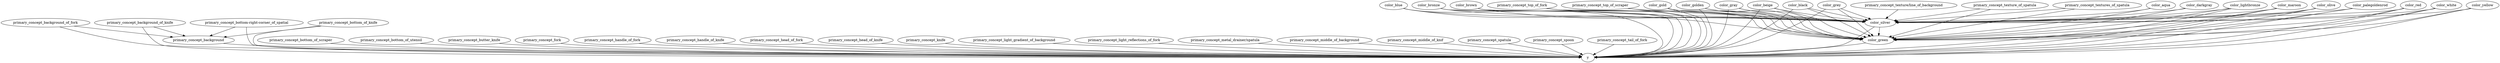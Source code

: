 strict digraph  {
primary_concept_background;
y;
primary_concept_background_of_fork;
primary_concept_background_of_knife;
"primary_concept_bottom-right-corner_of_spatial";
primary_concept_bottom_of_knife;
primary_concept_bottom_of_scraper;
primary_concept_bottom_of_utensil;
primary_concept_butter_knife;
primary_concept_fork;
primary_concept_handle_of_fork;
primary_concept_handle_of_knife;
primary_concept_head_of_fork;
primary_concept_head_of_knife;
primary_concept_knife;
primary_concept_light_gradient_of_background;
primary_concept_light_reflections_of_fork;
"primary_concept_metal_drainer/spatula";
primary_concept_middle_of_background;
primary_concept_middle_of_knif;
primary_concept_spatula;
primary_concept_spoon;
primary_concept_tail_of_fork;
primary_concept_top_of_fork;
primary_concept_top_of_scraper;
color_beige;
color_black;
color_blue;
color_bronze;
color_brown;
color_gold;
color_golden;
color_gray;
color_green;
color_grey;
color_lightbronze;
color_maroon;
color_olive;
color_palegoldenrod;
color_red;
color_silver;
color_white;
color_yellow;
"primary_concept_texture/line_of_background";
primary_concept_texture_of_spatula;
primary_concept_textures_of_spatula;
color_aqua;
color_darkgray;
primary_concept_background -> y;
primary_concept_background_of_fork -> y;
primary_concept_background_of_fork -> primary_concept_background;
primary_concept_background_of_knife -> y;
primary_concept_background_of_knife -> primary_concept_background;
"primary_concept_bottom-right-corner_of_spatial" -> y;
"primary_concept_bottom-right-corner_of_spatial" -> primary_concept_background;
primary_concept_bottom_of_knife -> y;
primary_concept_bottom_of_knife -> primary_concept_background;
primary_concept_bottom_of_scraper -> y;
primary_concept_bottom_of_utensil -> y;
primary_concept_butter_knife -> y;
primary_concept_fork -> y;
primary_concept_handle_of_fork -> y;
primary_concept_handle_of_knife -> y;
primary_concept_head_of_fork -> y;
primary_concept_head_of_knife -> y;
primary_concept_knife -> y;
primary_concept_light_gradient_of_background -> y;
primary_concept_light_reflections_of_fork -> y;
"primary_concept_metal_drainer/spatula" -> y;
primary_concept_middle_of_background -> y;
primary_concept_middle_of_knif -> y;
primary_concept_spatula -> y;
primary_concept_spoon -> y;
primary_concept_tail_of_fork -> y;
primary_concept_top_of_fork -> y;
primary_concept_top_of_fork -> color_green;
primary_concept_top_of_fork -> color_silver;
primary_concept_top_of_scraper -> y;
primary_concept_top_of_scraper -> color_green;
primary_concept_top_of_scraper -> color_silver;
color_beige -> y;
color_beige -> color_green;
color_beige -> color_silver;
color_black -> y;
color_black -> color_green;
color_black -> color_silver;
color_blue -> y;
color_blue -> color_green;
color_blue -> color_silver;
color_bronze -> y;
color_bronze -> color_green;
color_bronze -> color_silver;
color_brown -> y;
color_brown -> color_green;
color_brown -> color_silver;
color_gold -> y;
color_gold -> color_green;
color_gold -> color_silver;
color_golden -> y;
color_golden -> color_green;
color_golden -> color_silver;
color_gray -> y;
color_gray -> color_green;
color_gray -> color_silver;
color_green -> y;
color_grey -> y;
color_grey -> color_green;
color_grey -> color_silver;
color_lightbronze -> y;
color_lightbronze -> color_green;
color_lightbronze -> color_silver;
color_maroon -> y;
color_maroon -> color_green;
color_maroon -> color_silver;
color_olive -> y;
color_olive -> color_green;
color_olive -> color_silver;
color_palegoldenrod -> y;
color_palegoldenrod -> color_green;
color_palegoldenrod -> color_silver;
color_red -> y;
color_red -> color_green;
color_red -> color_silver;
color_silver -> y;
color_silver -> color_green;
color_white -> y;
color_white -> color_green;
color_white -> color_silver;
color_yellow -> y;
color_yellow -> color_green;
color_yellow -> color_silver;
"primary_concept_texture/line_of_background" -> color_silver;
primary_concept_texture_of_spatula -> color_green;
primary_concept_texture_of_spatula -> color_silver;
primary_concept_textures_of_spatula -> color_green;
primary_concept_textures_of_spatula -> color_silver;
color_aqua -> color_green;
color_aqua -> color_silver;
color_darkgray -> color_green;
color_darkgray -> color_silver;
}
